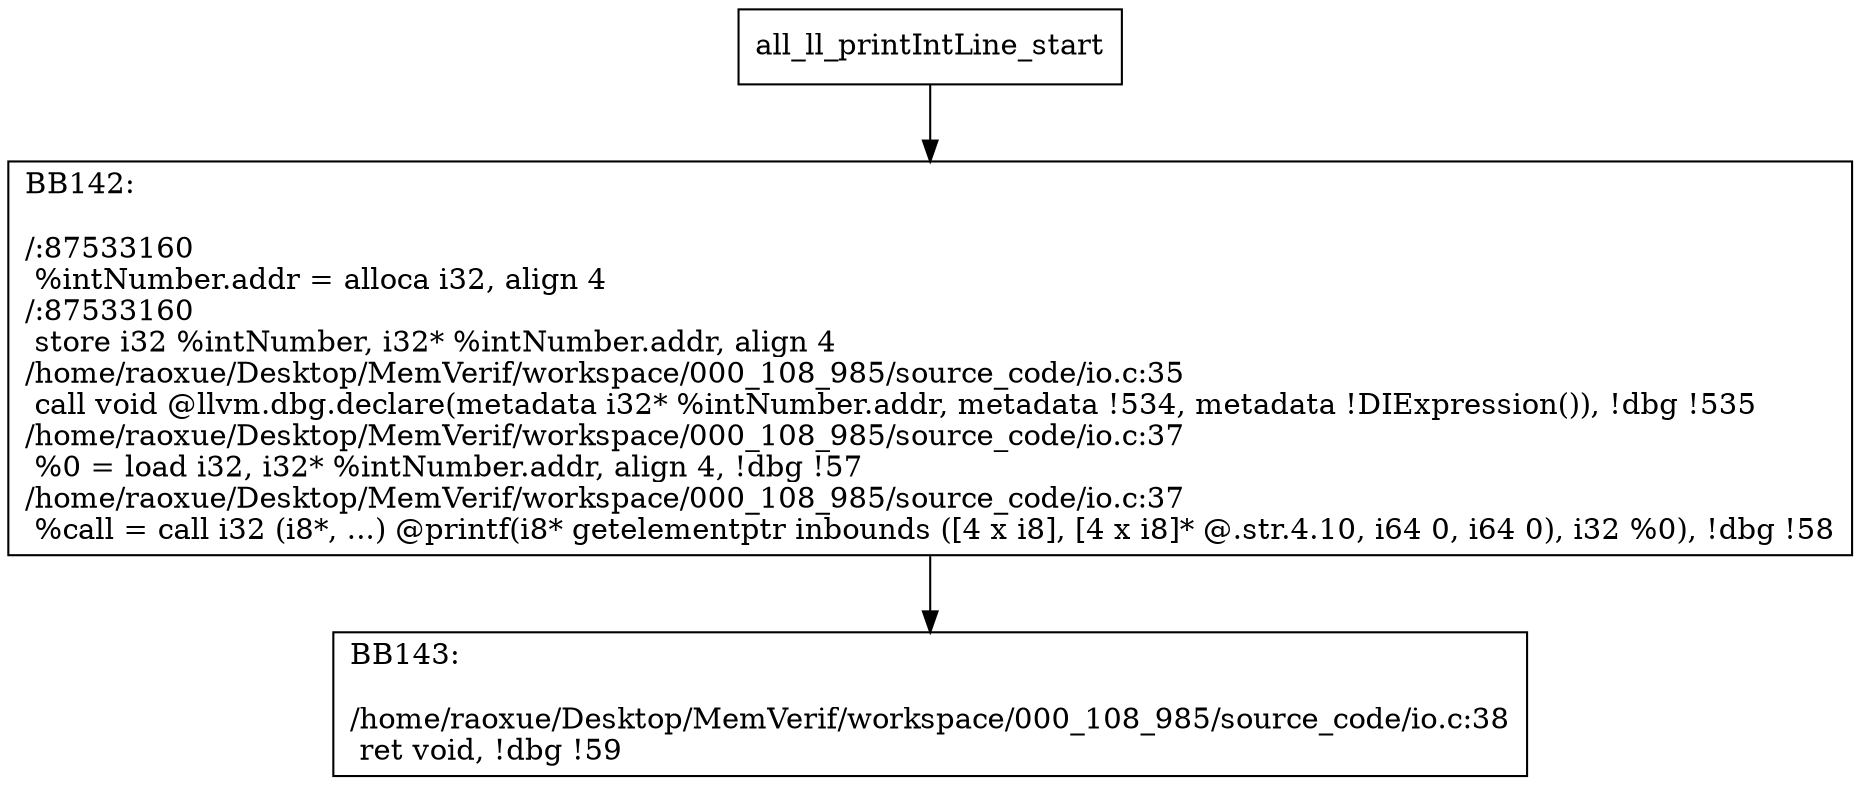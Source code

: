 digraph "CFG for'all_ll_printIntLine' function" {
	BBall_ll_printIntLine_start[shape=record,label="{all_ll_printIntLine_start}"];
	BBall_ll_printIntLine_start-> all_ll_printIntLineBB142;
	all_ll_printIntLineBB142 [shape=record, label="{BB142:\l\l/:87533160\l
  %intNumber.addr = alloca i32, align 4\l
/:87533160\l
  store i32 %intNumber, i32* %intNumber.addr, align 4\l
/home/raoxue/Desktop/MemVerif/workspace/000_108_985/source_code/io.c:35\l
  call void @llvm.dbg.declare(metadata i32* %intNumber.addr, metadata !534, metadata !DIExpression()), !dbg !535\l
/home/raoxue/Desktop/MemVerif/workspace/000_108_985/source_code/io.c:37\l
  %0 = load i32, i32* %intNumber.addr, align 4, !dbg !57\l
/home/raoxue/Desktop/MemVerif/workspace/000_108_985/source_code/io.c:37\l
  %call = call i32 (i8*, ...) @printf(i8* getelementptr inbounds ([4 x i8], [4 x i8]* @.str.4.10, i64 0, i64 0), i32 %0), !dbg !58\l
}"];
	all_ll_printIntLineBB142-> all_ll_printIntLineBB143;
	all_ll_printIntLineBB143 [shape=record, label="{BB143:\l\l/home/raoxue/Desktop/MemVerif/workspace/000_108_985/source_code/io.c:38\l
  ret void, !dbg !59\l
}"];
}
